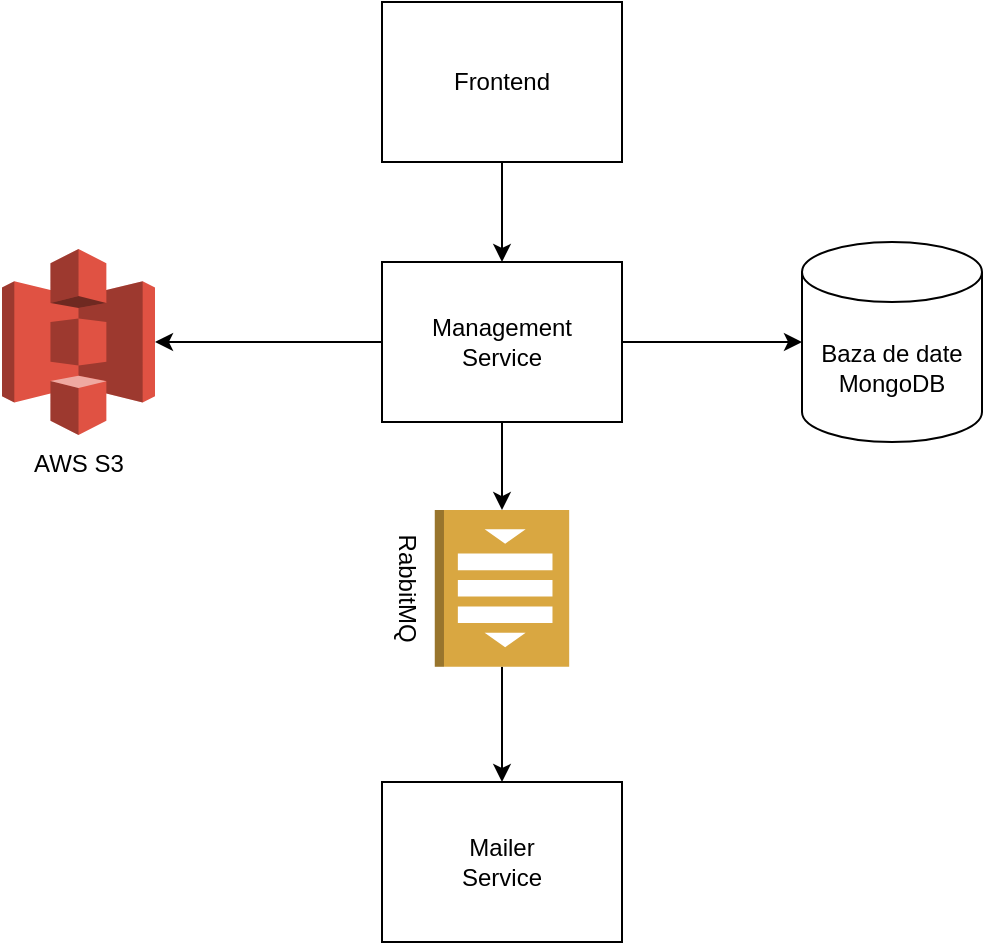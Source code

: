 <mxfile version="21.5.0" type="device">
  <diagram name="Page-1" id="OD-RDEZde3WFwp8q6YIg">
    <mxGraphModel dx="1269" dy="898" grid="1" gridSize="10" guides="1" tooltips="1" connect="1" arrows="1" fold="1" page="1" pageScale="1" pageWidth="850" pageHeight="1100" math="0" shadow="0">
      <root>
        <mxCell id="0" />
        <mxCell id="1" parent="0" />
        <mxCell id="cL1eIHzqHF8BbYs0z_st-4" style="edgeStyle=orthogonalEdgeStyle;rounded=0;orthogonalLoop=1;jettySize=auto;html=1;entryX=0;entryY=0.5;entryDx=0;entryDy=0;entryPerimeter=0;" edge="1" parent="1" source="cL1eIHzqHF8BbYs0z_st-2" target="cL1eIHzqHF8BbYs0z_st-3">
          <mxGeometry relative="1" as="geometry" />
        </mxCell>
        <mxCell id="cL1eIHzqHF8BbYs0z_st-8" style="edgeStyle=orthogonalEdgeStyle;rounded=0;orthogonalLoop=1;jettySize=auto;html=1;" edge="1" parent="1" source="cL1eIHzqHF8BbYs0z_st-2" target="cL1eIHzqHF8BbYs0z_st-6">
          <mxGeometry relative="1" as="geometry" />
        </mxCell>
        <mxCell id="cL1eIHzqHF8BbYs0z_st-13" style="edgeStyle=orthogonalEdgeStyle;rounded=0;orthogonalLoop=1;jettySize=auto;html=1;entryX=1;entryY=0.5;entryDx=0;entryDy=0;entryPerimeter=0;" edge="1" parent="1" source="cL1eIHzqHF8BbYs0z_st-2" target="cL1eIHzqHF8BbYs0z_st-12">
          <mxGeometry relative="1" as="geometry" />
        </mxCell>
        <mxCell id="cL1eIHzqHF8BbYs0z_st-2" value="Management&lt;br&gt;Service" style="rounded=0;whiteSpace=wrap;html=1;" vertex="1" parent="1">
          <mxGeometry x="360" y="160" width="120" height="80" as="geometry" />
        </mxCell>
        <mxCell id="cL1eIHzqHF8BbYs0z_st-3" value="Baza de date MongoDB" style="shape=cylinder3;whiteSpace=wrap;html=1;boundedLbl=1;backgroundOutline=1;size=15;" vertex="1" parent="1">
          <mxGeometry x="570" y="150" width="90" height="100" as="geometry" />
        </mxCell>
        <mxCell id="cL1eIHzqHF8BbYs0z_st-7" style="edgeStyle=orthogonalEdgeStyle;rounded=0;orthogonalLoop=1;jettySize=auto;html=1;entryX=0.5;entryY=0;entryDx=0;entryDy=0;" edge="1" parent="1" source="cL1eIHzqHF8BbYs0z_st-5" target="cL1eIHzqHF8BbYs0z_st-2">
          <mxGeometry relative="1" as="geometry" />
        </mxCell>
        <mxCell id="cL1eIHzqHF8BbYs0z_st-5" value="Frontend" style="rounded=0;whiteSpace=wrap;html=1;" vertex="1" parent="1">
          <mxGeometry x="360" y="30" width="120" height="80" as="geometry" />
        </mxCell>
        <mxCell id="cL1eIHzqHF8BbYs0z_st-11" style="edgeStyle=orthogonalEdgeStyle;rounded=0;orthogonalLoop=1;jettySize=auto;html=1;entryX=0.5;entryY=0;entryDx=0;entryDy=0;" edge="1" parent="1" source="cL1eIHzqHF8BbYs0z_st-6" target="cL1eIHzqHF8BbYs0z_st-10">
          <mxGeometry relative="1" as="geometry" />
        </mxCell>
        <mxCell id="cL1eIHzqHF8BbYs0z_st-6" value="RabbitMQ&lt;br&gt;" style="outlineConnect=0;dashed=0;verticalLabelPosition=bottom;verticalAlign=top;align=center;html=1;shape=mxgraph.aws3.queue;fillColor=#D9A741;gradientColor=none;rotation=90;" vertex="1" parent="1">
          <mxGeometry x="380.81" y="289.6" width="78.37" height="67.19" as="geometry" />
        </mxCell>
        <mxCell id="cL1eIHzqHF8BbYs0z_st-10" value="Mailer&lt;br&gt;Service" style="rounded=0;whiteSpace=wrap;html=1;" vertex="1" parent="1">
          <mxGeometry x="360" y="420" width="120" height="80" as="geometry" />
        </mxCell>
        <mxCell id="cL1eIHzqHF8BbYs0z_st-12" value="AWS S3" style="outlineConnect=0;dashed=0;verticalLabelPosition=bottom;verticalAlign=top;align=center;html=1;shape=mxgraph.aws3.s3;fillColor=#E05243;gradientColor=none;" vertex="1" parent="1">
          <mxGeometry x="170" y="153.5" width="76.5" height="93" as="geometry" />
        </mxCell>
      </root>
    </mxGraphModel>
  </diagram>
</mxfile>
